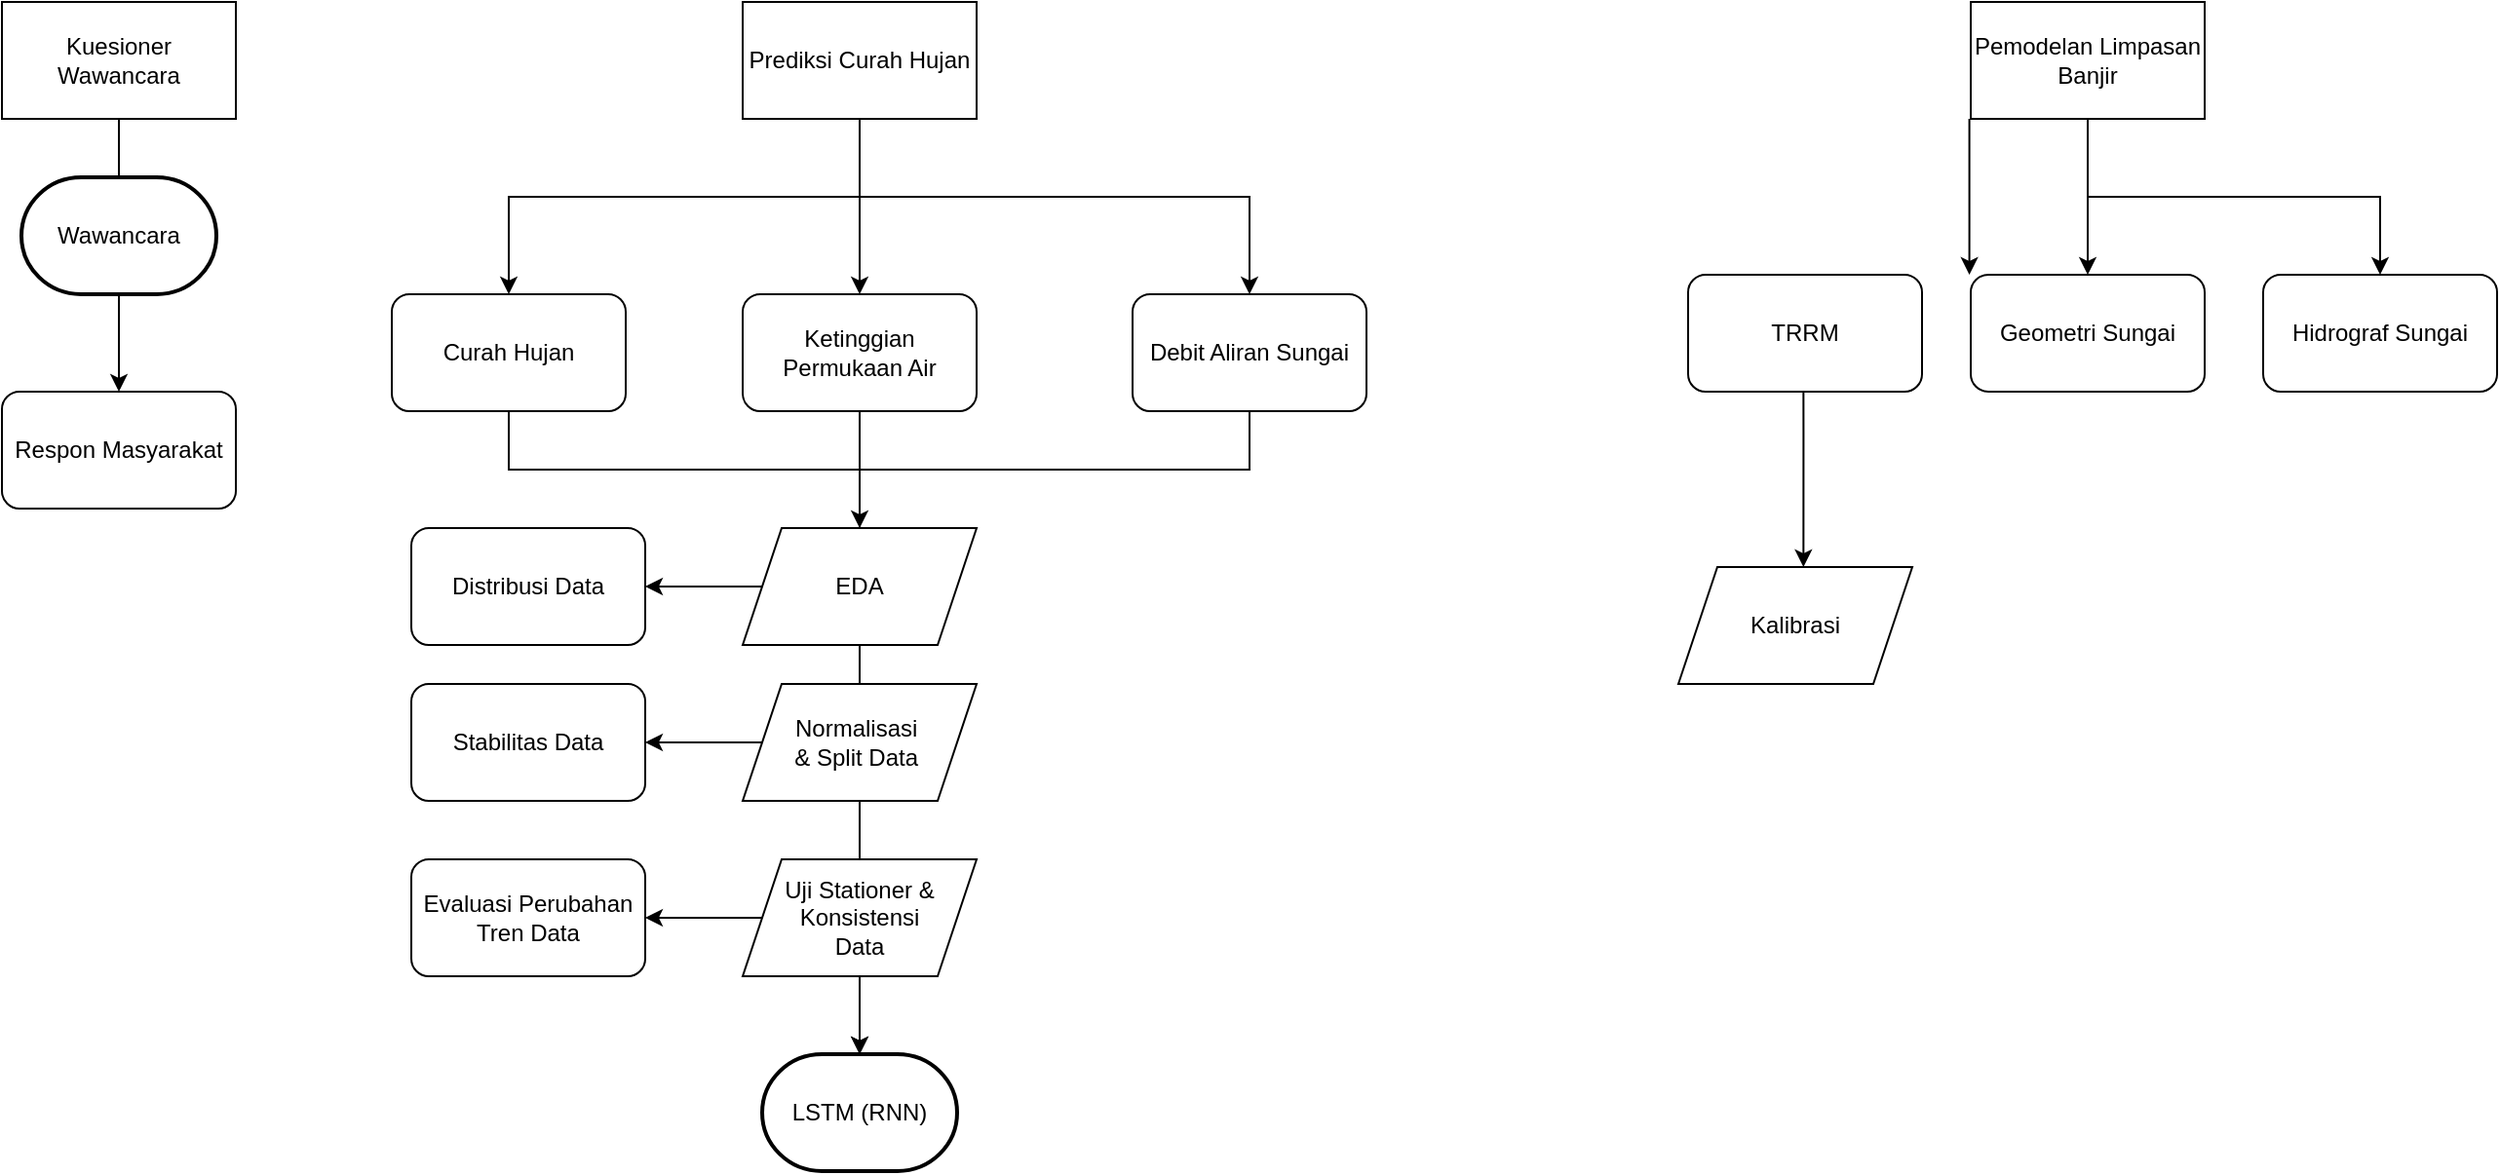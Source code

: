 <mxfile version="24.8.0">
  <diagram name="Page-1" id="rQX1YtQDC70RT5PG3sAJ">
    <mxGraphModel dx="1455" dy="238" grid="1" gridSize="10" guides="1" tooltips="1" connect="1" arrows="1" fold="1" page="1" pageScale="1" pageWidth="850" pageHeight="1100" math="0" shadow="0">
      <root>
        <mxCell id="0" />
        <mxCell id="1" parent="0" />
        <mxCell id="to3WtLk7SZaPc5Sqz7QV-4" value="" style="edgeStyle=orthogonalEdgeStyle;rounded=0;orthogonalLoop=1;jettySize=auto;html=1;exitX=0.5;exitY=1;exitDx=0;exitDy=0;entryX=0.5;entryY=0;entryDx=0;entryDy=0;" edge="1" parent="1" source="to3WtLk7SZaPc5Sqz7QV-1" target="to3WtLk7SZaPc5Sqz7QV-12">
          <mxGeometry relative="1" as="geometry">
            <mxPoint x="-100" y="270" as="targetPoint" />
            <Array as="points">
              <mxPoint y="230" />
              <mxPoint x="-180" y="230" />
            </Array>
          </mxGeometry>
        </mxCell>
        <mxCell id="to3WtLk7SZaPc5Sqz7QV-7" value="" style="edgeStyle=orthogonalEdgeStyle;rounded=0;orthogonalLoop=1;jettySize=auto;html=1;entryX=0.5;entryY=0;entryDx=0;entryDy=0;exitX=0.5;exitY=1;exitDx=0;exitDy=0;" edge="1" parent="1" source="to3WtLk7SZaPc5Sqz7QV-1" target="to3WtLk7SZaPc5Sqz7QV-13">
          <mxGeometry relative="1" as="geometry">
            <mxPoint x="40.067" y="270" as="targetPoint" />
            <Array as="points">
              <mxPoint y="210" />
              <mxPoint y="210" />
            </Array>
          </mxGeometry>
        </mxCell>
        <mxCell id="to3WtLk7SZaPc5Sqz7QV-9" value="" style="edgeStyle=orthogonalEdgeStyle;rounded=0;orthogonalLoop=1;jettySize=auto;html=1;entryX=0.5;entryY=0;entryDx=0;entryDy=0;" edge="1" parent="1" target="to3WtLk7SZaPc5Sqz7QV-14">
          <mxGeometry relative="1" as="geometry">
            <mxPoint y="190" as="sourcePoint" />
            <mxPoint x="200.067" y="270" as="targetPoint" />
            <Array as="points">
              <mxPoint y="230" />
              <mxPoint x="200" y="230" />
            </Array>
          </mxGeometry>
        </mxCell>
        <mxCell id="to3WtLk7SZaPc5Sqz7QV-1" value="Prediksi Curah Hujan" style="rounded=0;whiteSpace=wrap;html=1;" vertex="1" parent="1">
          <mxGeometry x="-60" y="130" width="120" height="60" as="geometry" />
        </mxCell>
        <mxCell id="to3WtLk7SZaPc5Sqz7QV-11" value="TRRM" style="rounded=1;whiteSpace=wrap;html=1;" vertex="1" parent="1">
          <mxGeometry x="425" y="270" width="120" height="60" as="geometry" />
        </mxCell>
        <mxCell id="to3WtLk7SZaPc5Sqz7QV-12" value="Curah Hujan" style="rounded=1;whiteSpace=wrap;html=1;" vertex="1" parent="1">
          <mxGeometry x="-240" y="280" width="120" height="60" as="geometry" />
        </mxCell>
        <mxCell id="to3WtLk7SZaPc5Sqz7QV-13" value="Ketinggian Permukaan Air" style="rounded=1;whiteSpace=wrap;html=1;" vertex="1" parent="1">
          <mxGeometry x="-60" y="280" width="120" height="60" as="geometry" />
        </mxCell>
        <mxCell id="to3WtLk7SZaPc5Sqz7QV-14" value="Debit Aliran Sungai" style="rounded=1;whiteSpace=wrap;html=1;" vertex="1" parent="1">
          <mxGeometry x="140" y="280" width="120" height="60" as="geometry" />
        </mxCell>
        <mxCell id="to3WtLk7SZaPc5Sqz7QV-17" value="" style="edgeStyle=orthogonalEdgeStyle;rounded=0;orthogonalLoop=1;jettySize=auto;html=1;exitX=0.5;exitY=1;exitDx=0;exitDy=0;entryX=0.5;entryY=0;entryDx=0;entryDy=0;entryPerimeter=0;" edge="1" parent="1" source="to3WtLk7SZaPc5Sqz7QV-12" target="to3WtLk7SZaPc5Sqz7QV-21">
          <mxGeometry relative="1" as="geometry">
            <mxPoint x="60" y="400" as="sourcePoint" />
            <mxPoint x="0.08" y="460.36" as="targetPoint" />
            <Array as="points">
              <mxPoint x="-180" y="370" />
              <mxPoint y="370" />
            </Array>
          </mxGeometry>
        </mxCell>
        <mxCell id="to3WtLk7SZaPc5Sqz7QV-18" value="" style="edgeStyle=orthogonalEdgeStyle;rounded=0;orthogonalLoop=1;jettySize=auto;html=1;exitX=0.5;exitY=1;exitDx=0;exitDy=0;entryX=0.5;entryY=0;entryDx=0;entryDy=0;entryPerimeter=0;" edge="1" parent="1" source="to3WtLk7SZaPc5Sqz7QV-13" target="to3WtLk7SZaPc5Sqz7QV-21">
          <mxGeometry relative="1" as="geometry">
            <mxPoint x="-170" y="390" as="sourcePoint" />
            <mxPoint y="460" as="targetPoint" />
            <Array as="points" />
          </mxGeometry>
        </mxCell>
        <mxCell id="to3WtLk7SZaPc5Sqz7QV-21" value="LSTM (RNN)" style="strokeWidth=2;html=1;shape=mxgraph.flowchart.terminator;whiteSpace=wrap;" vertex="1" parent="1">
          <mxGeometry x="-50" y="670" width="100" height="60" as="geometry" />
        </mxCell>
        <mxCell id="to3WtLk7SZaPc5Sqz7QV-22" value="EDA" style="shape=parallelogram;perimeter=parallelogramPerimeter;whiteSpace=wrap;html=1;fixedSize=1;" vertex="1" parent="1">
          <mxGeometry x="-60" y="400" width="120" height="60" as="geometry" />
        </mxCell>
        <mxCell id="to3WtLk7SZaPc5Sqz7QV-23" value="Geometri Sungai" style="rounded=1;whiteSpace=wrap;html=1;" vertex="1" parent="1">
          <mxGeometry x="570" y="270" width="120" height="60" as="geometry" />
        </mxCell>
        <mxCell id="to3WtLk7SZaPc5Sqz7QV-24" value="Hidrograf Sungai" style="rounded=1;whiteSpace=wrap;html=1;" vertex="1" parent="1">
          <mxGeometry x="720" y="270" width="120" height="60" as="geometry" />
        </mxCell>
        <mxCell id="to3WtLk7SZaPc5Sqz7QV-26" value="Kuesioner Wawancara" style="rounded=0;whiteSpace=wrap;html=1;" vertex="1" parent="1">
          <mxGeometry x="-440" y="130" width="120" height="60" as="geometry" />
        </mxCell>
        <mxCell id="to3WtLk7SZaPc5Sqz7QV-27" value="Respon Masyarakat" style="rounded=1;whiteSpace=wrap;html=1;" vertex="1" parent="1">
          <mxGeometry x="-440" y="330" width="120" height="60" as="geometry" />
        </mxCell>
        <mxCell id="to3WtLk7SZaPc5Sqz7QV-28" value="" style="edgeStyle=orthogonalEdgeStyle;rounded=0;orthogonalLoop=1;jettySize=auto;html=1;entryX=0.5;entryY=0;entryDx=0;entryDy=0;exitX=0.5;exitY=1;exitDx=0;exitDy=0;" edge="1" parent="1" source="to3WtLk7SZaPc5Sqz7QV-26" target="to3WtLk7SZaPc5Sqz7QV-27">
          <mxGeometry relative="1" as="geometry">
            <mxPoint x="-380" y="200" as="sourcePoint" />
            <mxPoint x="-380.67" y="270" as="targetPoint" />
            <Array as="points">
              <mxPoint x="-380" y="250" />
              <mxPoint x="-380" y="250" />
            </Array>
          </mxGeometry>
        </mxCell>
        <mxCell id="to3WtLk7SZaPc5Sqz7QV-29" value="Wawancara" style="strokeWidth=2;html=1;shape=mxgraph.flowchart.terminator;whiteSpace=wrap;" vertex="1" parent="1">
          <mxGeometry x="-430" y="220" width="100" height="60" as="geometry" />
        </mxCell>
        <mxCell id="to3WtLk7SZaPc5Sqz7QV-30" value="Pemodelan Limpasan Banjir" style="rounded=0;whiteSpace=wrap;html=1;" vertex="1" parent="1">
          <mxGeometry x="570" y="130" width="120" height="60" as="geometry" />
        </mxCell>
        <mxCell id="to3WtLk7SZaPc5Sqz7QV-32" value="Kalibrasi" style="shape=parallelogram;perimeter=parallelogramPerimeter;whiteSpace=wrap;html=1;fixedSize=1;" vertex="1" parent="1">
          <mxGeometry x="420" y="420" width="120" height="60" as="geometry" />
        </mxCell>
        <mxCell id="to3WtLk7SZaPc5Sqz7QV-33" value="" style="edgeStyle=orthogonalEdgeStyle;rounded=0;orthogonalLoop=1;jettySize=auto;html=1;entryX=0.5;entryY=0;entryDx=0;entryDy=0;exitX=0.5;exitY=1;exitDx=0;exitDy=0;" edge="1" parent="1">
          <mxGeometry relative="1" as="geometry">
            <mxPoint x="484.17" y="330" as="sourcePoint" />
            <mxPoint x="484.17" y="420" as="targetPoint" />
            <Array as="points">
              <mxPoint x="484.17" y="350" />
              <mxPoint x="484.17" y="350" />
            </Array>
          </mxGeometry>
        </mxCell>
        <mxCell id="to3WtLk7SZaPc5Sqz7QV-37" value="" style="edgeStyle=orthogonalEdgeStyle;rounded=0;orthogonalLoop=1;jettySize=auto;html=1;exitX=0.5;exitY=1;exitDx=0;exitDy=0;" edge="1" parent="1" source="to3WtLk7SZaPc5Sqz7QV-14">
          <mxGeometry relative="1" as="geometry">
            <mxPoint x="200" y="340" as="sourcePoint" />
            <mxPoint y="400" as="targetPoint" />
            <Array as="points">
              <mxPoint x="200" y="370" />
              <mxPoint y="370" />
            </Array>
          </mxGeometry>
        </mxCell>
        <mxCell id="to3WtLk7SZaPc5Sqz7QV-36" value="Normalisasi&amp;nbsp;&lt;div&gt;&amp;amp; Split Data&amp;nbsp;&lt;/div&gt;" style="shape=parallelogram;perimeter=parallelogramPerimeter;whiteSpace=wrap;html=1;fixedSize=1;" vertex="1" parent="1">
          <mxGeometry x="-60" y="480" width="120" height="60" as="geometry" />
        </mxCell>
        <mxCell id="to3WtLk7SZaPc5Sqz7QV-38" value="Uji Stationer &amp;amp; Konsistensi&lt;div&gt;Data&lt;/div&gt;" style="shape=parallelogram;perimeter=parallelogramPerimeter;whiteSpace=wrap;html=1;fixedSize=1;" vertex="1" parent="1">
          <mxGeometry x="-60" y="570" width="120" height="60" as="geometry" />
        </mxCell>
        <mxCell id="to3WtLk7SZaPc5Sqz7QV-39" value="Distribusi Data" style="rounded=1;whiteSpace=wrap;html=1;" vertex="1" parent="1">
          <mxGeometry x="-230" y="400" width="120" height="60" as="geometry" />
        </mxCell>
        <mxCell id="to3WtLk7SZaPc5Sqz7QV-40" value="" style="edgeStyle=orthogonalEdgeStyle;rounded=0;orthogonalLoop=1;jettySize=auto;html=1;exitX=0;exitY=0.5;exitDx=0;exitDy=0;entryX=1;entryY=0.5;entryDx=0;entryDy=0;" edge="1" parent="1" source="to3WtLk7SZaPc5Sqz7QV-22" target="to3WtLk7SZaPc5Sqz7QV-39">
          <mxGeometry relative="1" as="geometry">
            <mxPoint x="-240" y="480" as="sourcePoint" />
            <mxPoint x="-200" y="530" as="targetPoint" />
            <Array as="points">
              <mxPoint x="-100" y="430" />
              <mxPoint x="-100" y="430" />
            </Array>
          </mxGeometry>
        </mxCell>
        <mxCell id="to3WtLk7SZaPc5Sqz7QV-41" value="Stabilitas Data" style="rounded=1;whiteSpace=wrap;html=1;" vertex="1" parent="1">
          <mxGeometry x="-230" y="480" width="120" height="60" as="geometry" />
        </mxCell>
        <mxCell id="to3WtLk7SZaPc5Sqz7QV-42" value="" style="edgeStyle=orthogonalEdgeStyle;rounded=0;orthogonalLoop=1;jettySize=auto;html=1;exitX=0;exitY=0.5;exitDx=0;exitDy=0;entryX=1;entryY=0.5;entryDx=0;entryDy=0;" edge="1" parent="1" target="to3WtLk7SZaPc5Sqz7QV-41">
          <mxGeometry relative="1" as="geometry">
            <mxPoint x="-50" y="510" as="sourcePoint" />
            <mxPoint x="-200" y="610" as="targetPoint" />
            <Array as="points">
              <mxPoint x="-100" y="510" />
              <mxPoint x="-100" y="510" />
            </Array>
          </mxGeometry>
        </mxCell>
        <mxCell id="to3WtLk7SZaPc5Sqz7QV-43" value="Evaluasi Perubahan Tren Data" style="rounded=1;whiteSpace=wrap;html=1;" vertex="1" parent="1">
          <mxGeometry x="-230" y="570" width="120" height="60" as="geometry" />
        </mxCell>
        <mxCell id="to3WtLk7SZaPc5Sqz7QV-44" value="" style="edgeStyle=orthogonalEdgeStyle;rounded=0;orthogonalLoop=1;jettySize=auto;html=1;exitX=0;exitY=0.5;exitDx=0;exitDy=0;entryX=1;entryY=0.5;entryDx=0;entryDy=0;" edge="1" parent="1" target="to3WtLk7SZaPc5Sqz7QV-43">
          <mxGeometry relative="1" as="geometry">
            <mxPoint x="-50" y="600" as="sourcePoint" />
            <mxPoint x="-200" y="700" as="targetPoint" />
            <Array as="points">
              <mxPoint x="-100" y="600" />
              <mxPoint x="-100" y="600" />
            </Array>
          </mxGeometry>
        </mxCell>
        <mxCell id="to3WtLk7SZaPc5Sqz7QV-45" value="" style="edgeStyle=orthogonalEdgeStyle;rounded=0;orthogonalLoop=1;jettySize=auto;html=1;entryX=0.5;entryY=0;entryDx=0;entryDy=0;exitX=0.5;exitY=1;exitDx=0;exitDy=0;" edge="1" parent="1" source="to3WtLk7SZaPc5Sqz7QV-30" target="to3WtLk7SZaPc5Sqz7QV-24">
          <mxGeometry relative="1" as="geometry">
            <mxPoint x="620" y="190" as="sourcePoint" />
            <mxPoint x="820" y="280" as="targetPoint" />
            <Array as="points">
              <mxPoint x="630" y="230" />
              <mxPoint x="780" y="230" />
            </Array>
          </mxGeometry>
        </mxCell>
        <mxCell id="to3WtLk7SZaPc5Sqz7QV-46" value="" style="edgeStyle=orthogonalEdgeStyle;rounded=0;orthogonalLoop=1;jettySize=auto;html=1;entryX=0.5;entryY=0;entryDx=0;entryDy=0;" edge="1" parent="1" target="to3WtLk7SZaPc5Sqz7QV-23">
          <mxGeometry relative="1" as="geometry">
            <mxPoint x="630" y="190" as="sourcePoint" />
            <mxPoint x="790" y="280" as="targetPoint" />
            <Array as="points">
              <mxPoint x="630" y="240" />
              <mxPoint x="630" y="240" />
            </Array>
          </mxGeometry>
        </mxCell>
        <mxCell id="to3WtLk7SZaPc5Sqz7QV-47" value="" style="edgeStyle=orthogonalEdgeStyle;rounded=0;orthogonalLoop=1;jettySize=auto;html=1;entryX=0.5;entryY=0;entryDx=0;entryDy=0;" edge="1" parent="1">
          <mxGeometry relative="1" as="geometry">
            <mxPoint x="569.29" y="190" as="sourcePoint" />
            <mxPoint x="569.29" y="270" as="targetPoint" />
            <Array as="points">
              <mxPoint x="569.29" y="240" />
              <mxPoint x="569.29" y="240" />
            </Array>
          </mxGeometry>
        </mxCell>
      </root>
    </mxGraphModel>
  </diagram>
</mxfile>
